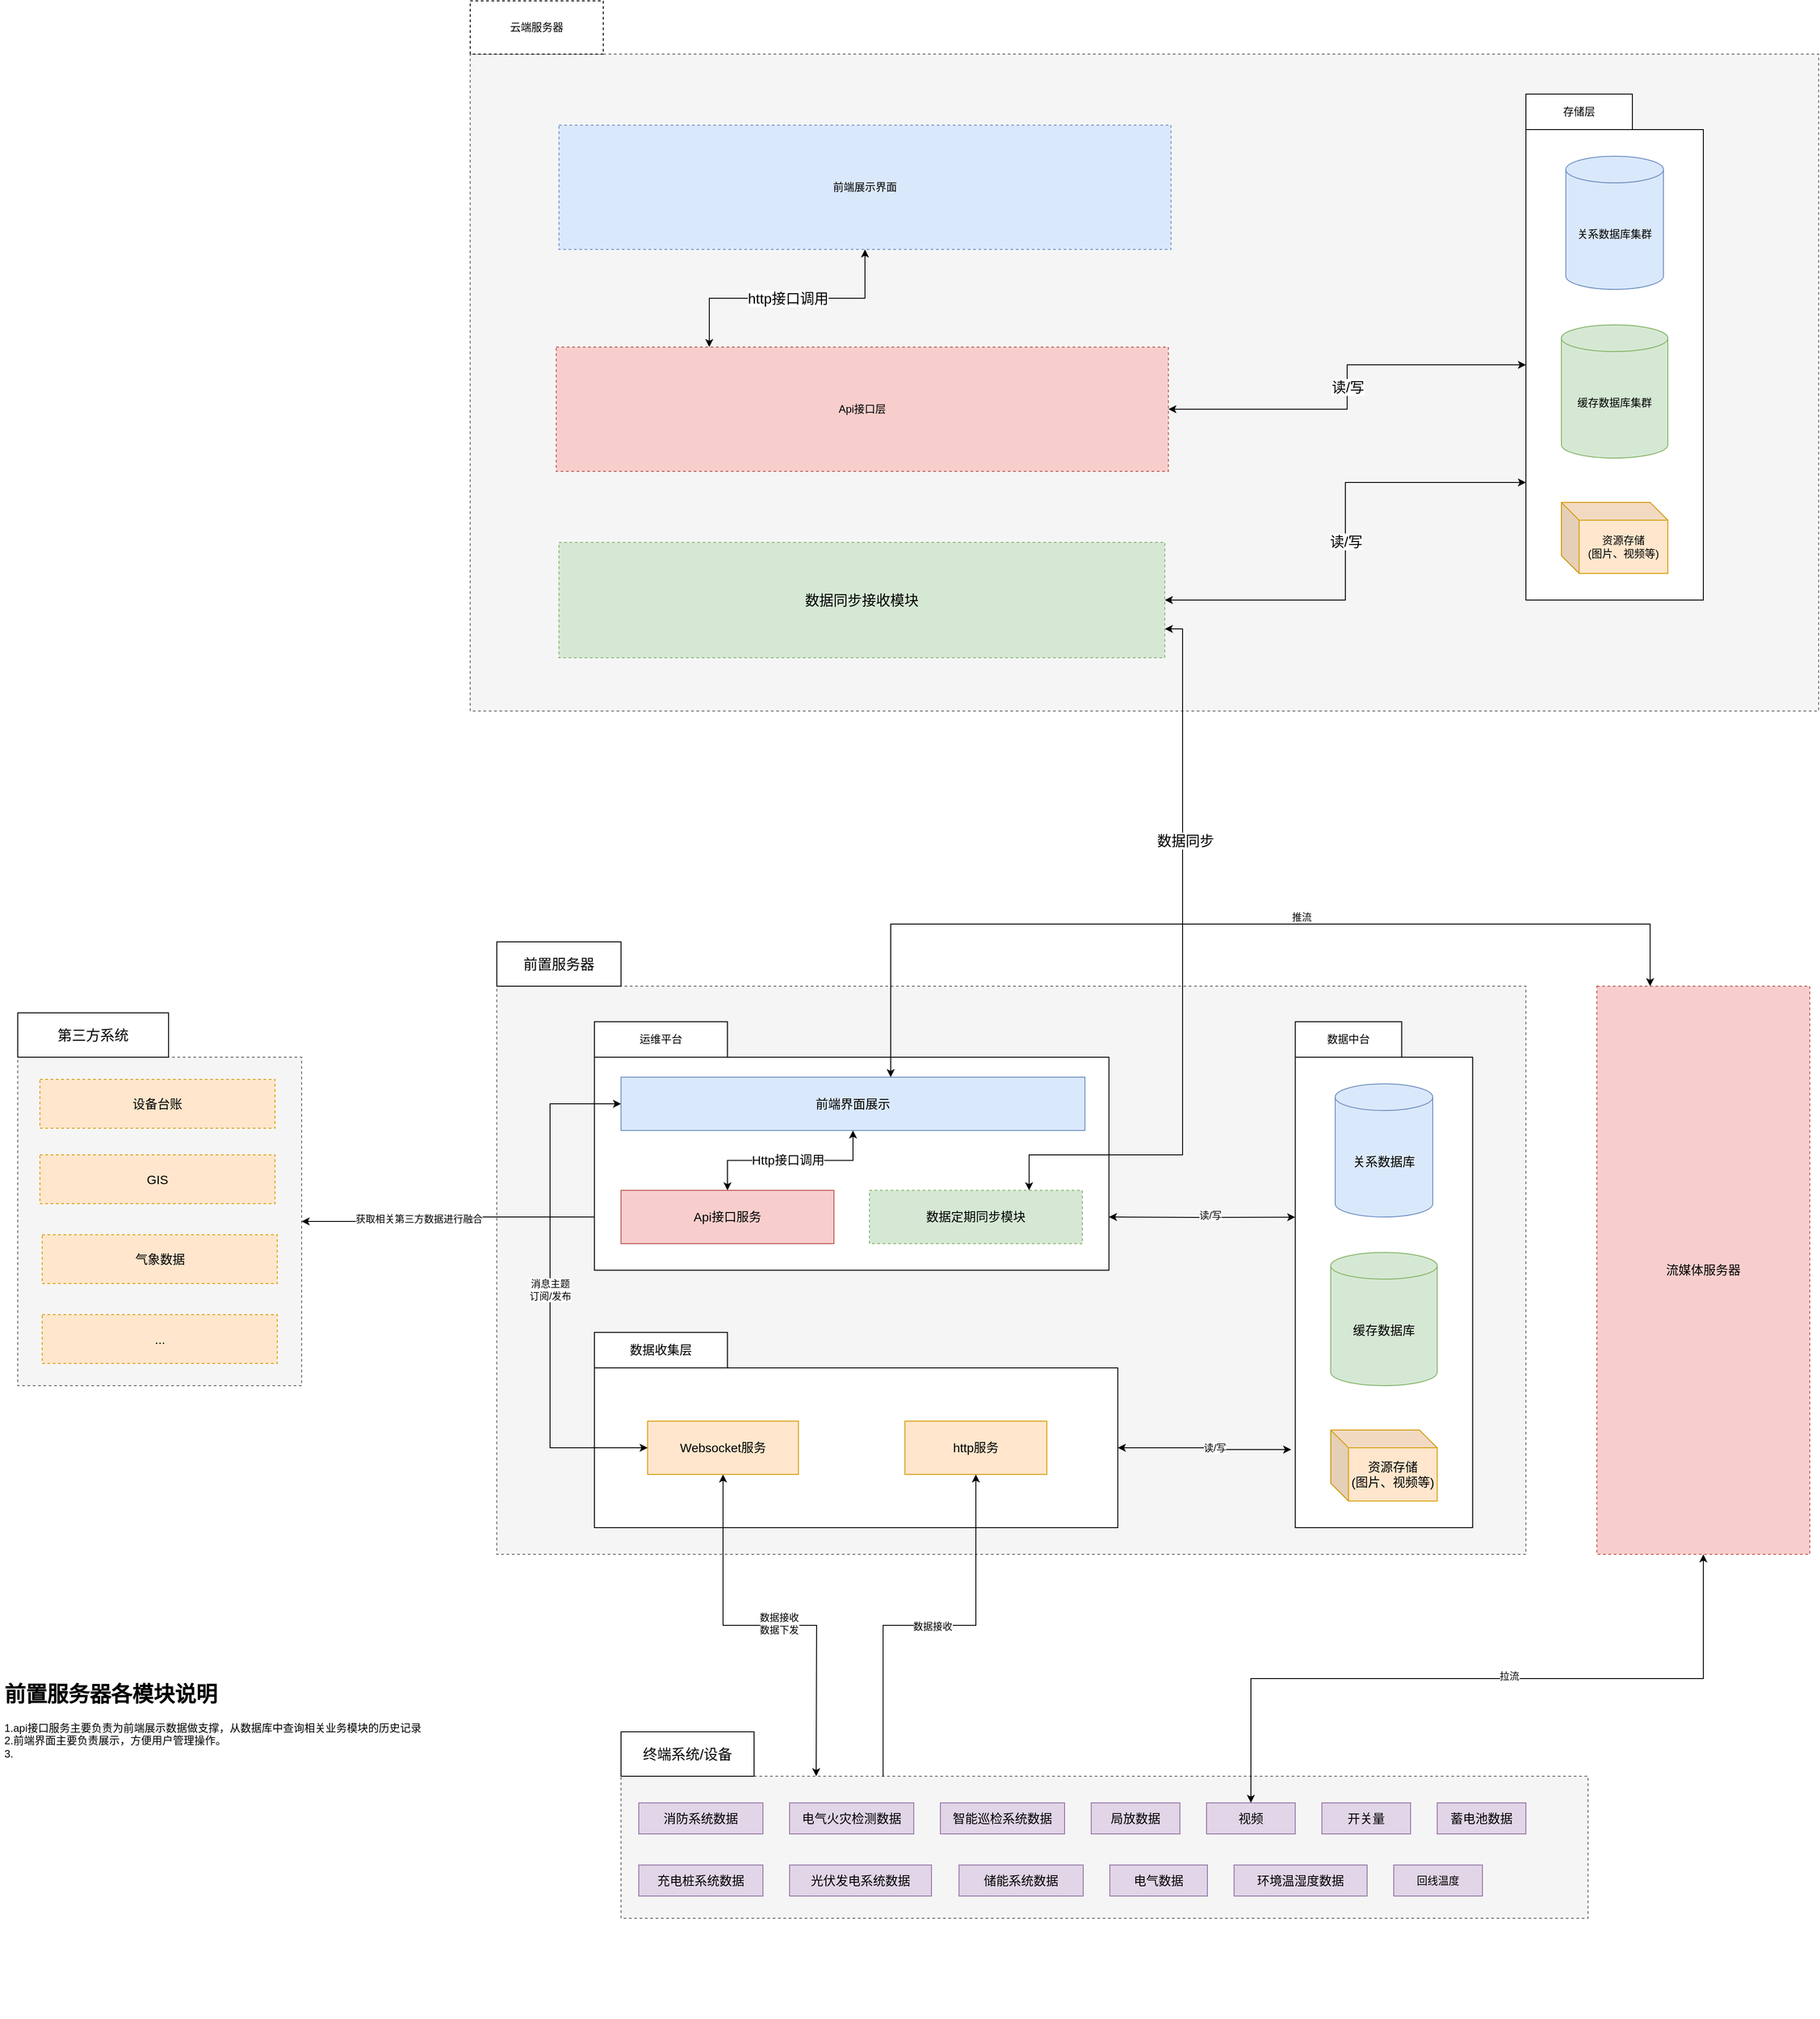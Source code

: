 <mxfile version="13.7.9" type="github">
  <diagram id="Hz9SQZm9DBwmcALDKWFs" name="Page-1">
    <mxGraphModel dx="3192" dy="2457" grid="1" gridSize="10" guides="1" tooltips="1" connect="1" arrows="1" fold="1" page="1" pageScale="1" pageWidth="827" pageHeight="1169" math="0" shadow="0">
      <root>
        <mxCell id="0" />
        <mxCell id="1" parent="0" />
        <mxCell id="7Oax_VJaz0vtxvODjcff-62" value="" style="rounded=0;whiteSpace=wrap;html=1;dashed=1;fillColor=#f5f5f5;strokeColor=#666666;fontColor=#333333;" vertex="1" parent="1">
          <mxGeometry x="40" y="-600" width="1520" height="740" as="geometry" />
        </mxCell>
        <mxCell id="7Oax_VJaz0vtxvODjcff-19" value="" style="rounded=0;whiteSpace=wrap;html=1;fillColor=#f5f5f5;strokeColor=#666666;fontColor=#333333;dashed=1;" vertex="1" parent="1">
          <mxGeometry x="70" y="450" width="1160" height="640" as="geometry" />
        </mxCell>
        <mxCell id="7Oax_VJaz0vtxvODjcff-36" style="edgeStyle=orthogonalEdgeStyle;rounded=0;orthogonalLoop=1;jettySize=auto;html=1;exitX=1;exitY=0.5;exitDx=0;exitDy=0;entryX=-0.023;entryY=0.834;entryDx=0;entryDy=0;startArrow=classic;startFill=1;endArrow=classic;endFill=1;entryPerimeter=0;" edge="1" parent="1" source="7Oax_VJaz0vtxvODjcff-27" target="7Oax_VJaz0vtxvODjcff-29">
          <mxGeometry relative="1" as="geometry" />
        </mxCell>
        <mxCell id="7Oax_VJaz0vtxvODjcff-37" value="读/写" style="edgeLabel;html=1;align=center;verticalAlign=middle;resizable=0;points=[];" vertex="1" connectable="0" parent="7Oax_VJaz0vtxvODjcff-36">
          <mxGeometry x="0.123" y="2" relative="1" as="geometry">
            <mxPoint as="offset" />
          </mxGeometry>
        </mxCell>
        <mxCell id="7Oax_VJaz0vtxvODjcff-57" style="edgeStyle=orthogonalEdgeStyle;rounded=0;orthogonalLoop=1;jettySize=auto;html=1;exitX=0;exitY=0.75;exitDx=0;exitDy=0;entryX=1;entryY=0.5;entryDx=0;entryDy=0;startArrow=none;startFill=0;endArrow=classic;endFill=1;" edge="1" parent="1" source="7Oax_VJaz0vtxvODjcff-38" target="7Oax_VJaz0vtxvODjcff-56">
          <mxGeometry relative="1" as="geometry" />
        </mxCell>
        <mxCell id="7Oax_VJaz0vtxvODjcff-58" value="获取相关第三方数据进行融合" style="edgeLabel;html=1;align=center;verticalAlign=middle;resizable=0;points=[];" vertex="1" connectable="0" parent="7Oax_VJaz0vtxvODjcff-57">
          <mxGeometry x="0.213" y="-3" relative="1" as="geometry">
            <mxPoint as="offset" />
          </mxGeometry>
        </mxCell>
        <mxCell id="7Oax_VJaz0vtxvODjcff-27" value="" style="rounded=0;whiteSpace=wrap;html=1;" vertex="1" parent="1">
          <mxGeometry x="180" y="880" width="590" height="180" as="geometry" />
        </mxCell>
        <mxCell id="7Oax_VJaz0vtxvODjcff-1" value="" style="rounded=0;whiteSpace=wrap;html=1;dashed=1;fillColor=#f5f5f5;strokeColor=#666666;fontColor=#333333;" vertex="1" parent="1">
          <mxGeometry x="210" y="1340" width="1090" height="160" as="geometry" />
        </mxCell>
        <mxCell id="7Oax_VJaz0vtxvODjcff-3" value="终端系统/设备" style="rounded=0;whiteSpace=wrap;html=1;fontSize=16;" vertex="1" parent="1">
          <mxGeometry x="210" y="1290" width="150" height="50" as="geometry" />
        </mxCell>
        <mxCell id="7Oax_VJaz0vtxvODjcff-5" value="消防系统数据" style="rounded=0;whiteSpace=wrap;html=1;fontSize=14;fillColor=#e1d5e7;strokeColor=#9673a6;" vertex="1" parent="1">
          <mxGeometry x="230" y="1370" width="140" height="35" as="geometry" />
        </mxCell>
        <mxCell id="7Oax_VJaz0vtxvODjcff-6" value="电气火灾检测数据" style="rounded=0;whiteSpace=wrap;html=1;fontSize=14;fillColor=#e1d5e7;strokeColor=#9673a6;" vertex="1" parent="1">
          <mxGeometry x="400" y="1370" width="140" height="35" as="geometry" />
        </mxCell>
        <mxCell id="7Oax_VJaz0vtxvODjcff-7" value="智能巡检系统数据" style="rounded=0;whiteSpace=wrap;html=1;fontSize=14;fillColor=#e1d5e7;strokeColor=#9673a6;" vertex="1" parent="1">
          <mxGeometry x="570" y="1370" width="140" height="35" as="geometry" />
        </mxCell>
        <mxCell id="7Oax_VJaz0vtxvODjcff-8" value="充电桩系统数据" style="rounded=0;whiteSpace=wrap;html=1;fontSize=14;fillColor=#e1d5e7;strokeColor=#9673a6;" vertex="1" parent="1">
          <mxGeometry x="230" y="1440" width="140" height="35" as="geometry" />
        </mxCell>
        <mxCell id="7Oax_VJaz0vtxvODjcff-9" value="光伏发电系统数据" style="rounded=0;whiteSpace=wrap;html=1;fontSize=14;fillColor=#e1d5e7;strokeColor=#9673a6;" vertex="1" parent="1">
          <mxGeometry x="400" y="1440" width="160" height="35" as="geometry" />
        </mxCell>
        <mxCell id="7Oax_VJaz0vtxvODjcff-10" value="储能系统数据" style="rounded=0;whiteSpace=wrap;html=1;fontSize=14;fillColor=#e1d5e7;strokeColor=#9673a6;" vertex="1" parent="1">
          <mxGeometry x="591" y="1440" width="140" height="35" as="geometry" />
        </mxCell>
        <mxCell id="7Oax_VJaz0vtxvODjcff-11" value="局放数据" style="rounded=0;whiteSpace=wrap;html=1;fontSize=14;fillColor=#e1d5e7;strokeColor=#9673a6;" vertex="1" parent="1">
          <mxGeometry x="740" y="1370" width="100" height="35" as="geometry" />
        </mxCell>
        <mxCell id="7Oax_VJaz0vtxvODjcff-52" style="edgeStyle=orthogonalEdgeStyle;rounded=0;orthogonalLoop=1;jettySize=auto;html=1;exitX=0.5;exitY=0;exitDx=0;exitDy=0;startArrow=classic;startFill=1;endArrow=classic;endFill=1;" edge="1" parent="1" source="7Oax_VJaz0vtxvODjcff-13" target="7Oax_VJaz0vtxvODjcff-51">
          <mxGeometry relative="1" as="geometry" />
        </mxCell>
        <mxCell id="7Oax_VJaz0vtxvODjcff-53" value="拉流" style="edgeLabel;html=1;align=center;verticalAlign=middle;resizable=0;points=[];" vertex="1" connectable="0" parent="7Oax_VJaz0vtxvODjcff-52">
          <mxGeometry x="0.09" y="3" relative="1" as="geometry">
            <mxPoint as="offset" />
          </mxGeometry>
        </mxCell>
        <mxCell id="7Oax_VJaz0vtxvODjcff-13" value="视频" style="rounded=0;whiteSpace=wrap;html=1;fontSize=14;fillColor=#e1d5e7;strokeColor=#9673a6;" vertex="1" parent="1">
          <mxGeometry x="870" y="1370" width="100" height="35" as="geometry" />
        </mxCell>
        <mxCell id="7Oax_VJaz0vtxvODjcff-14" value="开关量" style="rounded=0;whiteSpace=wrap;html=1;fontSize=14;fillColor=#e1d5e7;strokeColor=#9673a6;" vertex="1" parent="1">
          <mxGeometry x="1000" y="1370" width="100" height="35" as="geometry" />
        </mxCell>
        <mxCell id="7Oax_VJaz0vtxvODjcff-15" value="蓄电池数据" style="rounded=0;whiteSpace=wrap;html=1;fontSize=14;fillColor=#e1d5e7;strokeColor=#9673a6;" vertex="1" parent="1">
          <mxGeometry x="1130" y="1370" width="100" height="35" as="geometry" />
        </mxCell>
        <mxCell id="7Oax_VJaz0vtxvODjcff-16" value="电气数据" style="rounded=0;whiteSpace=wrap;html=1;fontSize=14;fillColor=#e1d5e7;strokeColor=#9673a6;" vertex="1" parent="1">
          <mxGeometry x="761" y="1440" width="110" height="35" as="geometry" />
        </mxCell>
        <mxCell id="7Oax_VJaz0vtxvODjcff-17" value="环境温湿度数据" style="rounded=0;whiteSpace=wrap;html=1;fontSize=14;fillColor=#e1d5e7;strokeColor=#9673a6;" vertex="1" parent="1">
          <mxGeometry x="901" y="1440" width="150" height="35" as="geometry" />
        </mxCell>
        <mxCell id="7Oax_VJaz0vtxvODjcff-18" value="回线温度" style="rounded=0;whiteSpace=wrap;html=1;fillColor=#e1d5e7;strokeColor=#9673a6;" vertex="1" parent="1">
          <mxGeometry x="1081" y="1440" width="100" height="35" as="geometry" />
        </mxCell>
        <mxCell id="7Oax_VJaz0vtxvODjcff-20" value="前置服务器" style="rounded=0;whiteSpace=wrap;html=1;fontSize=16;" vertex="1" parent="1">
          <mxGeometry x="70" y="400" width="140" height="50" as="geometry" />
        </mxCell>
        <mxCell id="7Oax_VJaz0vtxvODjcff-23" style="edgeStyle=orthogonalEdgeStyle;rounded=0;orthogonalLoop=1;jettySize=auto;html=1;exitX=0.5;exitY=1;exitDx=0;exitDy=0;startArrow=classic;startFill=1;endArrow=classic;endFill=1;" edge="1" parent="1" source="7Oax_VJaz0vtxvODjcff-21">
          <mxGeometry relative="1" as="geometry">
            <mxPoint x="430" y="1340" as="targetPoint" />
          </mxGeometry>
        </mxCell>
        <mxCell id="7Oax_VJaz0vtxvODjcff-50" value="数据接收&lt;br&gt;数据下发" style="edgeLabel;html=1;align=center;verticalAlign=middle;resizable=0;points=[];" vertex="1" connectable="0" parent="7Oax_VJaz0vtxvODjcff-23">
          <mxGeometry x="0.04" y="2" relative="1" as="geometry">
            <mxPoint x="1" as="offset" />
          </mxGeometry>
        </mxCell>
        <mxCell id="7Oax_VJaz0vtxvODjcff-21" value="Websocket服务" style="rounded=0;whiteSpace=wrap;html=1;fillColor=#ffe6cc;strokeColor=#d79b00;fontSize=14;" vertex="1" parent="1">
          <mxGeometry x="240" y="940" width="170" height="60" as="geometry" />
        </mxCell>
        <mxCell id="7Oax_VJaz0vtxvODjcff-24" style="edgeStyle=orthogonalEdgeStyle;rounded=0;orthogonalLoop=1;jettySize=auto;html=1;exitX=0.5;exitY=1;exitDx=0;exitDy=0;startArrow=classic;startFill=1;endArrow=none;endFill=0;entryX=0.271;entryY=0.003;entryDx=0;entryDy=0;entryPerimeter=0;" edge="1" parent="1" source="7Oax_VJaz0vtxvODjcff-22" target="7Oax_VJaz0vtxvODjcff-1">
          <mxGeometry relative="1" as="geometry">
            <mxPoint x="540" y="1335" as="targetPoint" />
            <Array as="points">
              <mxPoint x="610" y="1170" />
              <mxPoint x="505" y="1170" />
            </Array>
          </mxGeometry>
        </mxCell>
        <mxCell id="7Oax_VJaz0vtxvODjcff-25" value="数据接收" style="edgeLabel;html=1;align=center;verticalAlign=middle;resizable=0;points=[];" vertex="1" connectable="0" parent="7Oax_VJaz0vtxvODjcff-24">
          <mxGeometry x="-0.015" y="1" relative="1" as="geometry">
            <mxPoint as="offset" />
          </mxGeometry>
        </mxCell>
        <mxCell id="7Oax_VJaz0vtxvODjcff-22" value="http服务" style="rounded=0;whiteSpace=wrap;html=1;fillColor=#ffe6cc;strokeColor=#d79b00;fontSize=14;" vertex="1" parent="1">
          <mxGeometry x="530" y="940" width="160" height="60" as="geometry" />
        </mxCell>
        <mxCell id="7Oax_VJaz0vtxvODjcff-29" value="" style="rounded=0;whiteSpace=wrap;html=1;" vertex="1" parent="1">
          <mxGeometry x="970" y="530" width="200" height="530" as="geometry" />
        </mxCell>
        <mxCell id="7Oax_VJaz0vtxvODjcff-30" value="数据中台" style="rounded=0;whiteSpace=wrap;html=1;" vertex="1" parent="1">
          <mxGeometry x="970" y="490" width="120" height="40" as="geometry" />
        </mxCell>
        <mxCell id="7Oax_VJaz0vtxvODjcff-31" value="关系数据库" style="shape=cylinder3;whiteSpace=wrap;html=1;boundedLbl=1;backgroundOutline=1;size=15;fillColor=#dae8fc;strokeColor=#6c8ebf;fontSize=14;" vertex="1" parent="1">
          <mxGeometry x="1015" y="560" width="110" height="150" as="geometry" />
        </mxCell>
        <mxCell id="7Oax_VJaz0vtxvODjcff-32" value="缓存数据库" style="shape=cylinder3;whiteSpace=wrap;html=1;boundedLbl=1;backgroundOutline=1;size=15;fillColor=#d5e8d4;strokeColor=#82b366;fontSize=14;" vertex="1" parent="1">
          <mxGeometry x="1010" y="750" width="120" height="150" as="geometry" />
        </mxCell>
        <mxCell id="7Oax_VJaz0vtxvODjcff-33" value="资源存储&lt;br style=&quot;font-size: 14px;&quot;&gt;(图片、视频等)" style="shape=cube;whiteSpace=wrap;html=1;boundedLbl=1;backgroundOutline=1;darkOpacity=0.05;darkOpacity2=0.1;fillColor=#ffe6cc;strokeColor=#d79b00;fontSize=14;" vertex="1" parent="1">
          <mxGeometry x="1010" y="950" width="120" height="80" as="geometry" />
        </mxCell>
        <mxCell id="7Oax_VJaz0vtxvODjcff-35" value="数据收集层" style="rounded=0;whiteSpace=wrap;html=1;fontSize=14;" vertex="1" parent="1">
          <mxGeometry x="180" y="840" width="150" height="40" as="geometry" />
        </mxCell>
        <mxCell id="7Oax_VJaz0vtxvODjcff-38" value="" style="rounded=0;whiteSpace=wrap;html=1;" vertex="1" parent="1">
          <mxGeometry x="180" y="530" width="580" height="240" as="geometry" />
        </mxCell>
        <mxCell id="7Oax_VJaz0vtxvODjcff-48" style="edgeStyle=orthogonalEdgeStyle;rounded=0;orthogonalLoop=1;jettySize=auto;html=1;entryX=0;entryY=0.34;entryDx=0;entryDy=0;entryPerimeter=0;startArrow=classic;startFill=1;endArrow=classic;endFill=1;" edge="1" parent="1" target="7Oax_VJaz0vtxvODjcff-29">
          <mxGeometry relative="1" as="geometry">
            <mxPoint x="760" y="710" as="sourcePoint" />
          </mxGeometry>
        </mxCell>
        <mxCell id="7Oax_VJaz0vtxvODjcff-49" value="读/写" style="edgeLabel;html=1;align=center;verticalAlign=middle;resizable=0;points=[];" vertex="1" connectable="0" parent="7Oax_VJaz0vtxvODjcff-48">
          <mxGeometry x="0.086" y="2" relative="1" as="geometry">
            <mxPoint as="offset" />
          </mxGeometry>
        </mxCell>
        <mxCell id="7Oax_VJaz0vtxvODjcff-81" style="edgeStyle=orthogonalEdgeStyle;rounded=0;orthogonalLoop=1;jettySize=auto;html=1;exitX=0.5;exitY=0;exitDx=0;exitDy=0;entryX=0.5;entryY=1;entryDx=0;entryDy=0;startArrow=classic;startFill=1;endArrow=classic;endFill=1;fontSize=14;" edge="1" parent="1" source="7Oax_VJaz0vtxvODjcff-39" target="7Oax_VJaz0vtxvODjcff-40">
          <mxGeometry relative="1" as="geometry" />
        </mxCell>
        <mxCell id="7Oax_VJaz0vtxvODjcff-82" value="Http接口调用" style="edgeLabel;html=1;align=center;verticalAlign=middle;resizable=0;points=[];fontSize=14;" vertex="1" connectable="0" parent="7Oax_VJaz0vtxvODjcff-81">
          <mxGeometry x="-0.026" y="1" relative="1" as="geometry">
            <mxPoint x="-1" as="offset" />
          </mxGeometry>
        </mxCell>
        <mxCell id="7Oax_VJaz0vtxvODjcff-39" value="Api接口服务" style="rounded=0;whiteSpace=wrap;html=1;fillColor=#f8cecc;strokeColor=#b85450;fontSize=14;" vertex="1" parent="1">
          <mxGeometry x="210" y="680" width="240" height="60" as="geometry" />
        </mxCell>
        <mxCell id="7Oax_VJaz0vtxvODjcff-54" style="edgeStyle=orthogonalEdgeStyle;rounded=0;orthogonalLoop=1;jettySize=auto;html=1;entryX=0.25;entryY=0;entryDx=0;entryDy=0;startArrow=classic;startFill=1;endArrow=classic;endFill=1;" edge="1" parent="1" source="7Oax_VJaz0vtxvODjcff-40" target="7Oax_VJaz0vtxvODjcff-51">
          <mxGeometry relative="1" as="geometry">
            <Array as="points">
              <mxPoint x="514" y="380" />
              <mxPoint x="1370" y="380" />
            </Array>
          </mxGeometry>
        </mxCell>
        <mxCell id="7Oax_VJaz0vtxvODjcff-55" value="推流" style="edgeLabel;html=1;align=center;verticalAlign=middle;resizable=0;points=[];" vertex="1" connectable="0" parent="7Oax_VJaz0vtxvODjcff-54">
          <mxGeometry x="0.155" y="8" relative="1" as="geometry">
            <mxPoint x="1" as="offset" />
          </mxGeometry>
        </mxCell>
        <mxCell id="7Oax_VJaz0vtxvODjcff-60" value="消息主题&lt;br&gt;订阅/发布" style="edgeStyle=orthogonalEdgeStyle;rounded=0;orthogonalLoop=1;jettySize=auto;html=1;exitX=0;exitY=0.5;exitDx=0;exitDy=0;entryX=0;entryY=0.5;entryDx=0;entryDy=0;startArrow=classic;startFill=1;endArrow=classic;endFill=1;" edge="1" parent="1" source="7Oax_VJaz0vtxvODjcff-40" target="7Oax_VJaz0vtxvODjcff-21">
          <mxGeometry relative="1" as="geometry">
            <Array as="points">
              <mxPoint x="130" y="582" />
              <mxPoint x="130" y="970" />
            </Array>
          </mxGeometry>
        </mxCell>
        <mxCell id="7Oax_VJaz0vtxvODjcff-40" value="前端界面展示" style="rounded=0;whiteSpace=wrap;html=1;fillColor=#dae8fc;strokeColor=#6c8ebf;fontSize=14;" vertex="1" parent="1">
          <mxGeometry x="210" y="552.5" width="523" height="60" as="geometry" />
        </mxCell>
        <mxCell id="7Oax_VJaz0vtxvODjcff-44" value="运维平台" style="rounded=0;whiteSpace=wrap;html=1;" vertex="1" parent="1">
          <mxGeometry x="180" y="490" width="150" height="40" as="geometry" />
        </mxCell>
        <mxCell id="7Oax_VJaz0vtxvODjcff-51" value="流媒体服务器" style="rounded=0;whiteSpace=wrap;html=1;dashed=1;fillColor=#f8cecc;strokeColor=#b85450;fontSize=14;" vertex="1" parent="1">
          <mxGeometry x="1310" y="450" width="240" height="640" as="geometry" />
        </mxCell>
        <mxCell id="7Oax_VJaz0vtxvODjcff-56" value="" style="rounded=0;whiteSpace=wrap;html=1;dashed=1;fillColor=#f5f5f5;strokeColor=#666666;fontColor=#333333;" vertex="1" parent="1">
          <mxGeometry x="-470" y="530" width="320" height="370" as="geometry" />
        </mxCell>
        <mxCell id="7Oax_VJaz0vtxvODjcff-59" value="&lt;h1&gt;前置服务器各模块说明&lt;/h1&gt;&lt;div&gt;1.api接口服务主要负责为前端展示数据做支撑，从数据库中查询相关业务模块的历史记录&lt;/div&gt;&lt;div&gt;2.前端界面主要负责展示，方便用户管理操作。&lt;/div&gt;&lt;div&gt;3.&lt;/div&gt;" style="text;html=1;strokeColor=none;fillColor=none;spacing=5;spacingTop=-20;whiteSpace=wrap;overflow=hidden;rounded=0;dashed=1;" vertex="1" parent="1">
          <mxGeometry x="-490" y="1227.5" width="590" height="385" as="geometry" />
        </mxCell>
        <mxCell id="7Oax_VJaz0vtxvODjcff-88" style="edgeStyle=orthogonalEdgeStyle;rounded=0;orthogonalLoop=1;jettySize=auto;html=1;exitX=0.75;exitY=0;exitDx=0;exitDy=0;entryX=1;entryY=0.75;entryDx=0;entryDy=0;startArrow=classic;startFill=1;endArrow=classic;endFill=1;fontSize=16;" edge="1" parent="1" source="7Oax_VJaz0vtxvODjcff-61" target="7Oax_VJaz0vtxvODjcff-85">
          <mxGeometry relative="1" as="geometry">
            <Array as="points">
              <mxPoint x="670" y="640" />
              <mxPoint x="843" y="640" />
              <mxPoint x="843" y="47" />
            </Array>
          </mxGeometry>
        </mxCell>
        <mxCell id="7Oax_VJaz0vtxvODjcff-89" value="数据同步" style="edgeLabel;html=1;align=center;verticalAlign=middle;resizable=0;points=[];fontSize=16;" vertex="1" connectable="0" parent="7Oax_VJaz0vtxvODjcff-88">
          <mxGeometry x="0.375" y="-2" relative="1" as="geometry">
            <mxPoint x="1" as="offset" />
          </mxGeometry>
        </mxCell>
        <mxCell id="7Oax_VJaz0vtxvODjcff-61" value="数据定期同步模块" style="rounded=0;whiteSpace=wrap;html=1;dashed=1;fillColor=#d5e8d4;strokeColor=#82b366;fontSize=14;" vertex="1" parent="1">
          <mxGeometry x="490" y="680" width="240" height="60" as="geometry" />
        </mxCell>
        <mxCell id="7Oax_VJaz0vtxvODjcff-63" value="云端服务器" style="rounded=0;whiteSpace=wrap;html=1;dashed=1;" vertex="1" parent="1">
          <mxGeometry x="40" y="-660" width="150" height="60" as="geometry" />
        </mxCell>
        <mxCell id="7Oax_VJaz0vtxvODjcff-64" value="" style="rounded=0;whiteSpace=wrap;html=1;" vertex="1" parent="1">
          <mxGeometry x="1230" y="-515" width="200" height="530" as="geometry" />
        </mxCell>
        <mxCell id="7Oax_VJaz0vtxvODjcff-65" value="存储层" style="rounded=0;whiteSpace=wrap;html=1;" vertex="1" parent="1">
          <mxGeometry x="1230" y="-555" width="120" height="40" as="geometry" />
        </mxCell>
        <mxCell id="7Oax_VJaz0vtxvODjcff-66" value="关系数据库集群" style="shape=cylinder3;whiteSpace=wrap;html=1;boundedLbl=1;backgroundOutline=1;size=15;fillColor=#dae8fc;strokeColor=#6c8ebf;" vertex="1" parent="1">
          <mxGeometry x="1275" y="-485" width="110" height="150" as="geometry" />
        </mxCell>
        <mxCell id="7Oax_VJaz0vtxvODjcff-67" value="缓存数据库集群" style="shape=cylinder3;whiteSpace=wrap;html=1;boundedLbl=1;backgroundOutline=1;size=15;fillColor=#d5e8d4;strokeColor=#82b366;" vertex="1" parent="1">
          <mxGeometry x="1270" y="-295" width="120" height="150" as="geometry" />
        </mxCell>
        <mxCell id="7Oax_VJaz0vtxvODjcff-68" value="资源存储&lt;br&gt;(图片、视频等)" style="shape=cube;whiteSpace=wrap;html=1;boundedLbl=1;backgroundOutline=1;darkOpacity=0.05;darkOpacity2=0.1;fillColor=#ffe6cc;strokeColor=#d79b00;" vertex="1" parent="1">
          <mxGeometry x="1270" y="-95" width="120" height="80" as="geometry" />
        </mxCell>
        <mxCell id="7Oax_VJaz0vtxvODjcff-69" value="前端展示界面" style="rounded=0;whiteSpace=wrap;html=1;dashed=1;fillColor=#dae8fc;strokeColor=#6c8ebf;" vertex="1" parent="1">
          <mxGeometry x="140" y="-520" width="690" height="140" as="geometry" />
        </mxCell>
        <mxCell id="7Oax_VJaz0vtxvODjcff-84" value="http接口调用" style="edgeStyle=orthogonalEdgeStyle;rounded=0;orthogonalLoop=1;jettySize=auto;html=1;exitX=0.25;exitY=0;exitDx=0;exitDy=0;entryX=0.5;entryY=1;entryDx=0;entryDy=0;startArrow=classic;startFill=1;endArrow=classic;endFill=1;fontSize=16;" edge="1" parent="1" source="7Oax_VJaz0vtxvODjcff-70" target="7Oax_VJaz0vtxvODjcff-69">
          <mxGeometry relative="1" as="geometry" />
        </mxCell>
        <mxCell id="7Oax_VJaz0vtxvODjcff-87" value="读/写" style="edgeStyle=orthogonalEdgeStyle;rounded=0;orthogonalLoop=1;jettySize=auto;html=1;exitX=1;exitY=0.5;exitDx=0;exitDy=0;startArrow=classic;startFill=1;endArrow=classic;endFill=1;fontSize=16;" edge="1" parent="1" source="7Oax_VJaz0vtxvODjcff-70" target="7Oax_VJaz0vtxvODjcff-64">
          <mxGeometry relative="1" as="geometry" />
        </mxCell>
        <mxCell id="7Oax_VJaz0vtxvODjcff-70" value="Api接口层" style="rounded=0;whiteSpace=wrap;html=1;dashed=1;fillColor=#f8cecc;strokeColor=#b85450;" vertex="1" parent="1">
          <mxGeometry x="137" y="-270" width="690" height="140" as="geometry" />
        </mxCell>
        <mxCell id="7Oax_VJaz0vtxvODjcff-74" value="第三方系统" style="rounded=0;whiteSpace=wrap;html=1;fontSize=16;" vertex="1" parent="1">
          <mxGeometry x="-470" y="480" width="170" height="50" as="geometry" />
        </mxCell>
        <mxCell id="7Oax_VJaz0vtxvODjcff-75" value="设备台账" style="rounded=0;whiteSpace=wrap;html=1;dashed=1;fontSize=14;fillColor=#ffe6cc;strokeColor=#d79b00;" vertex="1" parent="1">
          <mxGeometry x="-445" y="555" width="265" height="55" as="geometry" />
        </mxCell>
        <mxCell id="7Oax_VJaz0vtxvODjcff-76" value="GIS" style="rounded=0;whiteSpace=wrap;html=1;dashed=1;fontSize=14;fillColor=#ffe6cc;strokeColor=#d79b00;" vertex="1" parent="1">
          <mxGeometry x="-445" y="640" width="265" height="55" as="geometry" />
        </mxCell>
        <mxCell id="7Oax_VJaz0vtxvODjcff-79" value="气象数据" style="rounded=0;whiteSpace=wrap;html=1;dashed=1;fontSize=14;fillColor=#ffe6cc;strokeColor=#d79b00;" vertex="1" parent="1">
          <mxGeometry x="-442.5" y="730" width="265" height="55" as="geometry" />
        </mxCell>
        <mxCell id="7Oax_VJaz0vtxvODjcff-80" value="..." style="rounded=0;whiteSpace=wrap;html=1;dashed=1;fontSize=14;fillColor=#ffe6cc;strokeColor=#d79b00;" vertex="1" parent="1">
          <mxGeometry x="-442.5" y="820" width="265" height="55" as="geometry" />
        </mxCell>
        <mxCell id="7Oax_VJaz0vtxvODjcff-86" value="读/写" style="edgeStyle=orthogonalEdgeStyle;rounded=0;orthogonalLoop=1;jettySize=auto;html=1;exitX=1;exitY=0.5;exitDx=0;exitDy=0;startArrow=classic;startFill=1;endArrow=classic;endFill=1;fontSize=16;entryX=0;entryY=0.75;entryDx=0;entryDy=0;" edge="1" parent="1" source="7Oax_VJaz0vtxvODjcff-85" target="7Oax_VJaz0vtxvODjcff-64">
          <mxGeometry relative="1" as="geometry" />
        </mxCell>
        <mxCell id="7Oax_VJaz0vtxvODjcff-85" value="数据同步接收模块" style="rounded=0;whiteSpace=wrap;html=1;fontSize=16;dashed=1;fillColor=#d5e8d4;strokeColor=#82b366;" vertex="1" parent="1">
          <mxGeometry x="140" y="-50" width="683" height="130" as="geometry" />
        </mxCell>
      </root>
    </mxGraphModel>
  </diagram>
</mxfile>
